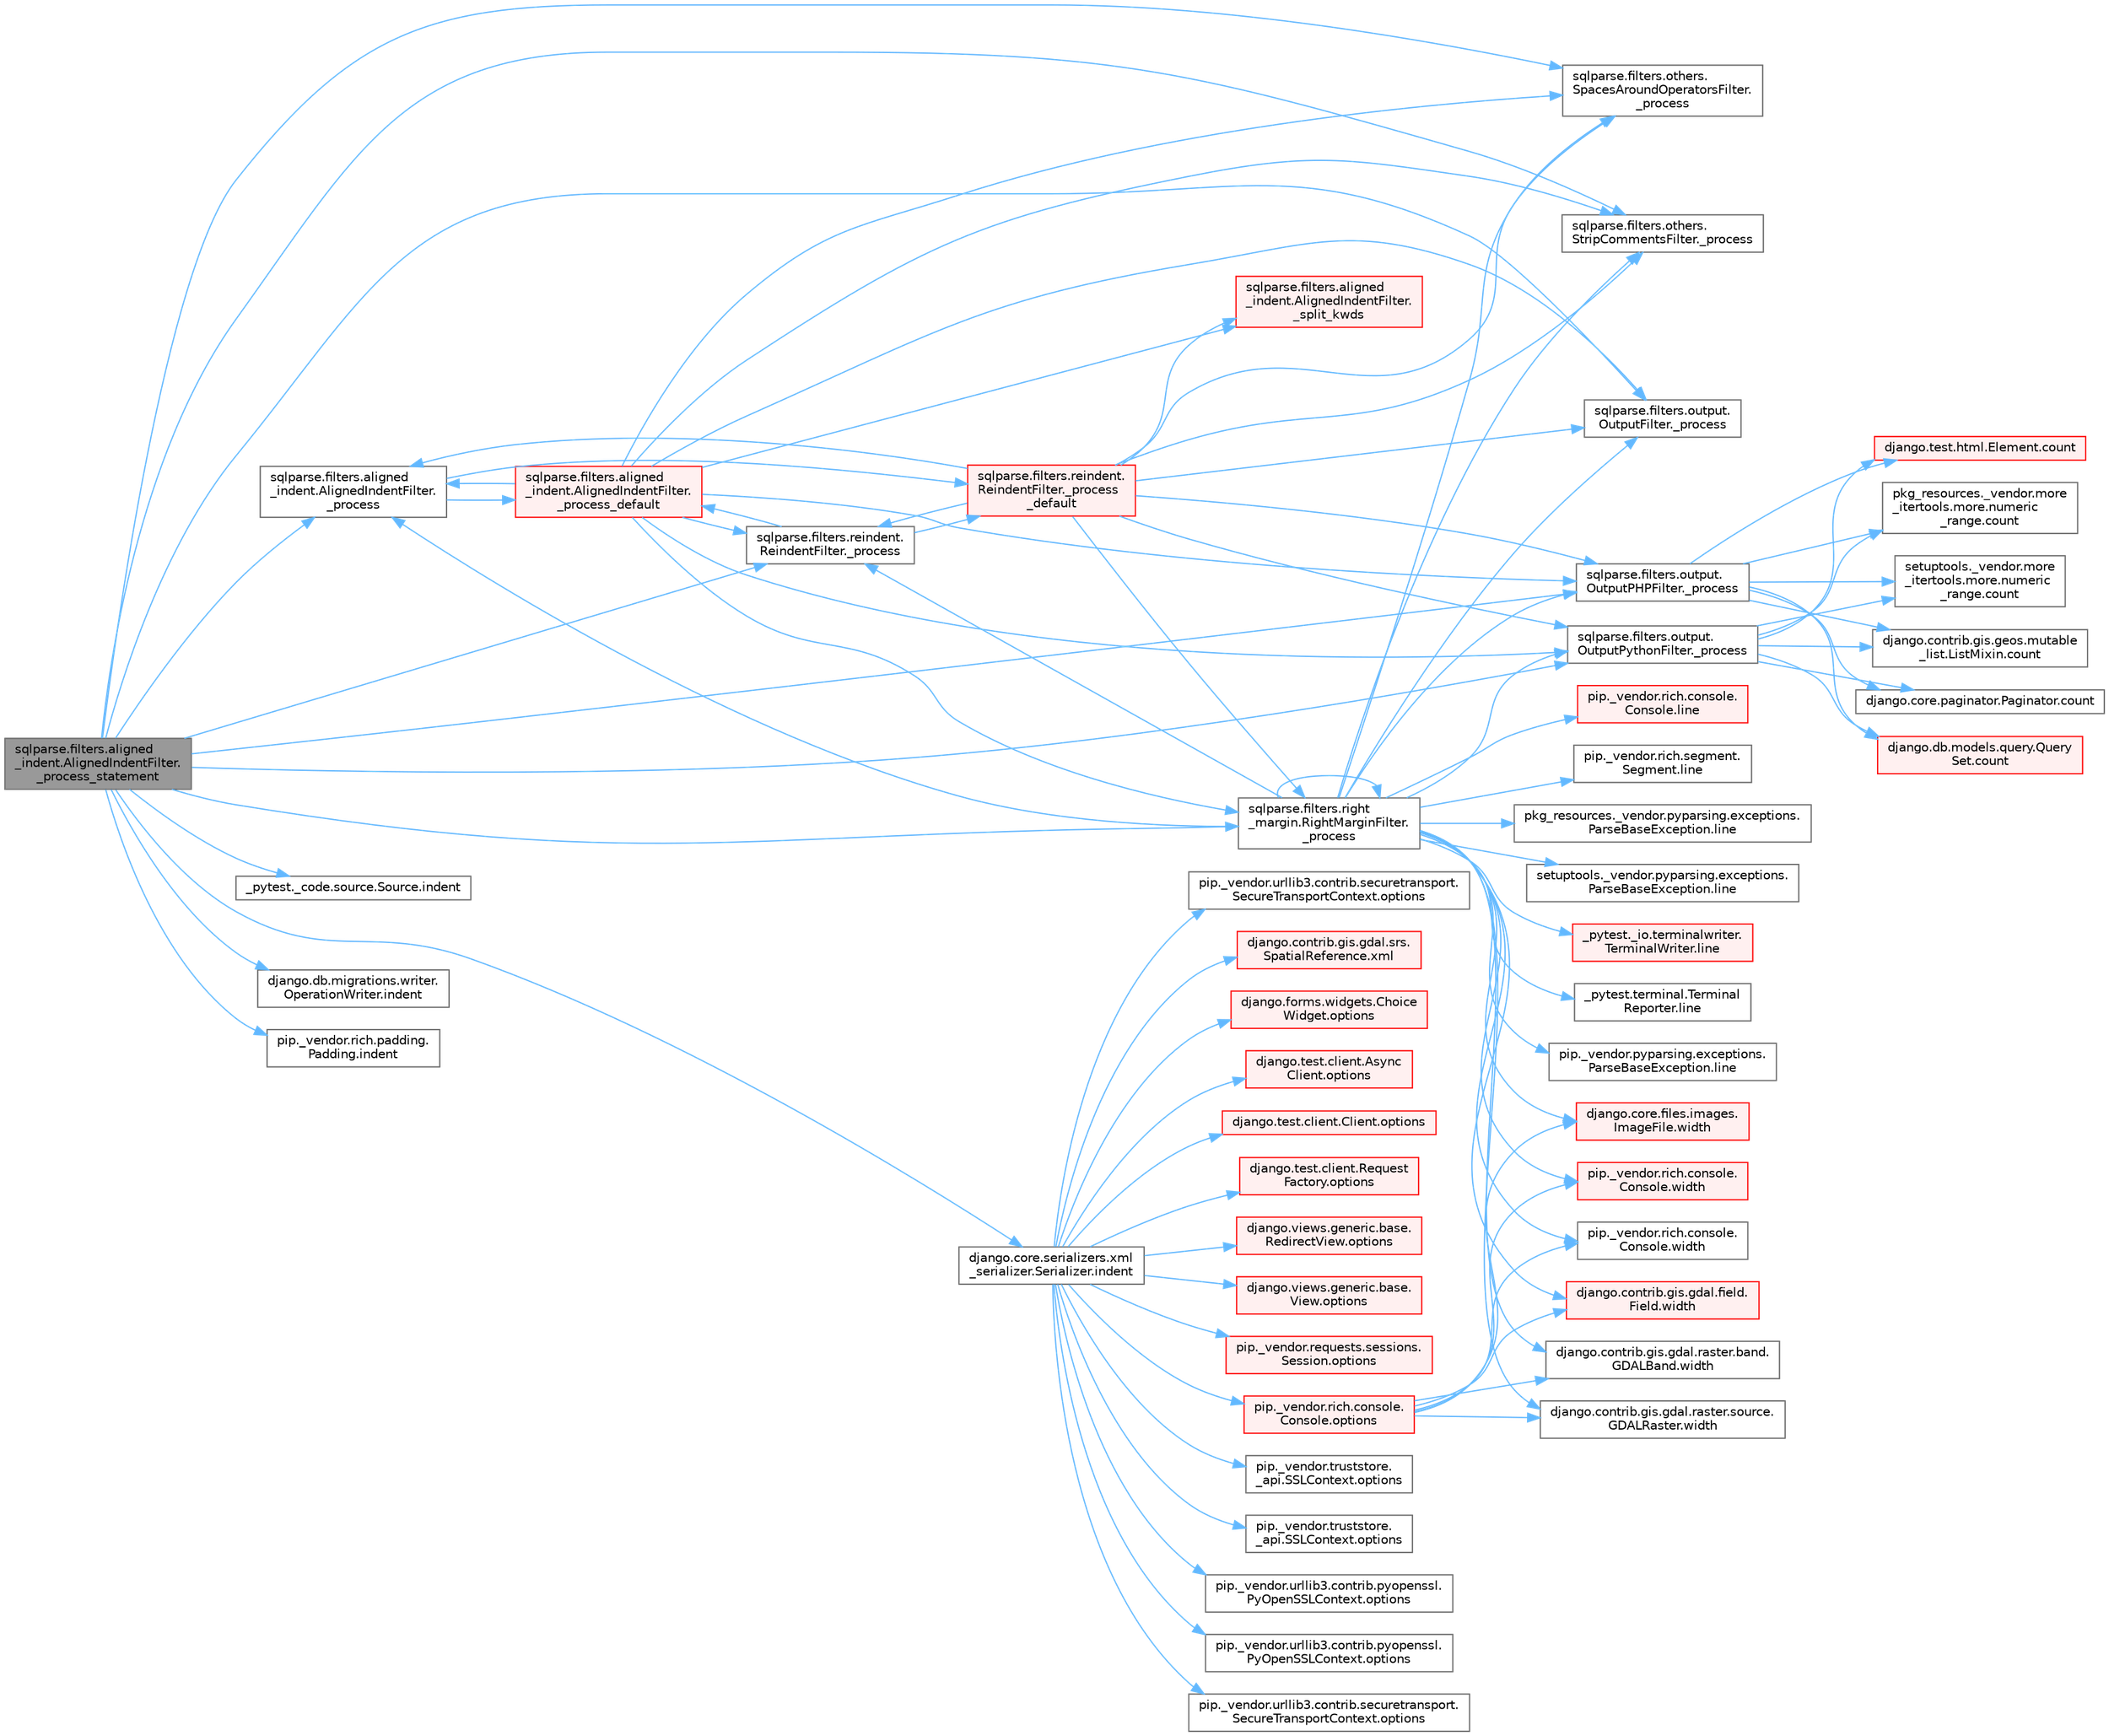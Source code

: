 digraph "sqlparse.filters.aligned_indent.AlignedIndentFilter._process_statement"
{
 // LATEX_PDF_SIZE
  bgcolor="transparent";
  edge [fontname=Helvetica,fontsize=10,labelfontname=Helvetica,labelfontsize=10];
  node [fontname=Helvetica,fontsize=10,shape=box,height=0.2,width=0.4];
  rankdir="LR";
  Node1 [id="Node000001",label="sqlparse.filters.aligned\l_indent.AlignedIndentFilter.\l_process_statement",height=0.2,width=0.4,color="gray40", fillcolor="grey60", style="filled", fontcolor="black",tooltip=" "];
  Node1 -> Node2 [id="edge1_Node000001_Node000002",color="steelblue1",style="solid",tooltip=" "];
  Node2 [id="Node000002",label="sqlparse.filters.aligned\l_indent.AlignedIndentFilter.\l_process",height=0.2,width=0.4,color="grey40", fillcolor="white", style="filled",URL="$classsqlparse_1_1filters_1_1aligned__indent_1_1_aligned_indent_filter.html#ad998883fe7e7b68c6f4a789c37311b87",tooltip=" "];
  Node2 -> Node3 [id="edge2_Node000002_Node000003",color="steelblue1",style="solid",tooltip=" "];
  Node3 [id="Node000003",label="sqlparse.filters.aligned\l_indent.AlignedIndentFilter.\l_process_default",height=0.2,width=0.4,color="red", fillcolor="#FFF0F0", style="filled",URL="$classsqlparse_1_1filters_1_1aligned__indent_1_1_aligned_indent_filter.html#a3ea4e4dfdbefcbe959c08542b0d53201",tooltip=" "];
  Node3 -> Node2 [id="edge3_Node000003_Node000002",color="steelblue1",style="solid",tooltip=" "];
  Node3 -> Node4 [id="edge4_Node000003_Node000004",color="steelblue1",style="solid",tooltip=" "];
  Node4 [id="Node000004",label="sqlparse.filters.others.\lSpacesAroundOperatorsFilter.\l_process",height=0.2,width=0.4,color="grey40", fillcolor="white", style="filled",URL="$classsqlparse_1_1filters_1_1others_1_1_spaces_around_operators_filter.html#a20b255fae878be2cccea5a47abd763eb",tooltip=" "];
  Node3 -> Node5 [id="edge5_Node000003_Node000005",color="steelblue1",style="solid",tooltip=" "];
  Node5 [id="Node000005",label="sqlparse.filters.others.\lStripCommentsFilter._process",height=0.2,width=0.4,color="grey40", fillcolor="white", style="filled",URL="$classsqlparse_1_1filters_1_1others_1_1_strip_comments_filter.html#a75ad49ebb49afa20e94ce6d5bdfb733e",tooltip=" "];
  Node3 -> Node6 [id="edge6_Node000003_Node000006",color="steelblue1",style="solid",tooltip=" "];
  Node6 [id="Node000006",label="sqlparse.filters.output.\lOutputFilter._process",height=0.2,width=0.4,color="grey40", fillcolor="white", style="filled",URL="$classsqlparse_1_1filters_1_1output_1_1_output_filter.html#a6af9592b6be9158cebfe22c2c6929192",tooltip=" "];
  Node3 -> Node7 [id="edge7_Node000003_Node000007",color="steelblue1",style="solid",tooltip=" "];
  Node7 [id="Node000007",label="sqlparse.filters.output.\lOutputPHPFilter._process",height=0.2,width=0.4,color="grey40", fillcolor="white", style="filled",URL="$classsqlparse_1_1filters_1_1output_1_1_output_p_h_p_filter.html#a04e946235754e1e1a0717a17a2ab7980",tooltip=" "];
  Node7 -> Node8 [id="edge8_Node000007_Node000008",color="steelblue1",style="solid",tooltip=" "];
  Node8 [id="Node000008",label="django.contrib.gis.geos.mutable\l_list.ListMixin.count",height=0.2,width=0.4,color="grey40", fillcolor="white", style="filled",URL="$classdjango_1_1contrib_1_1gis_1_1geos_1_1mutable__list_1_1_list_mixin.html#a52a5d6a5f27045cb138ba9a57df5e921",tooltip=" "];
  Node7 -> Node9 [id="edge9_Node000007_Node000009",color="steelblue1",style="solid",tooltip=" "];
  Node9 [id="Node000009",label="django.core.paginator.Paginator.count",height=0.2,width=0.4,color="grey40", fillcolor="white", style="filled",URL="$classdjango_1_1core_1_1paginator_1_1_paginator.html#ac2c18c5d294f3d2c27754dfc6309dbec",tooltip=" "];
  Node7 -> Node10 [id="edge10_Node000007_Node000010",color="steelblue1",style="solid",tooltip=" "];
  Node10 [id="Node000010",label="django.db.models.query.Query\lSet.count",height=0.2,width=0.4,color="red", fillcolor="#FFF0F0", style="filled",URL="$classdjango_1_1db_1_1models_1_1query_1_1_query_set.html#a50571215acaaa76c6f87732de6bde934",tooltip=" "];
  Node7 -> Node24 [id="edge11_Node000007_Node000024",color="steelblue1",style="solid",tooltip=" "];
  Node24 [id="Node000024",label="django.test.html.Element.count",height=0.2,width=0.4,color="red", fillcolor="#FFF0F0", style="filled",URL="$classdjango_1_1test_1_1html_1_1_element.html#a4ec3c5c3429fb44a2715de6f0fab7864",tooltip=" "];
  Node7 -> Node3411 [id="edge12_Node000007_Node003411",color="steelblue1",style="solid",tooltip=" "];
  Node3411 [id="Node003411",label="pkg_resources._vendor.more\l_itertools.more.numeric\l_range.count",height=0.2,width=0.4,color="grey40", fillcolor="white", style="filled",URL="$classpkg__resources_1_1__vendor_1_1more__itertools_1_1more_1_1numeric__range.html#a9e81a46e7ea3f796d17035c9100ff1e7",tooltip=" "];
  Node7 -> Node3412 [id="edge13_Node000007_Node003412",color="steelblue1",style="solid",tooltip=" "];
  Node3412 [id="Node003412",label="setuptools._vendor.more\l_itertools.more.numeric\l_range.count",height=0.2,width=0.4,color="grey40", fillcolor="white", style="filled",URL="$classsetuptools_1_1__vendor_1_1more__itertools_1_1more_1_1numeric__range.html#a906f0c4877f63fc1f2551daef75ae91f",tooltip=" "];
  Node3 -> Node4532 [id="edge14_Node000003_Node004532",color="steelblue1",style="solid",tooltip=" "];
  Node4532 [id="Node004532",label="sqlparse.filters.output.\lOutputPythonFilter._process",height=0.2,width=0.4,color="grey40", fillcolor="white", style="filled",URL="$classsqlparse_1_1filters_1_1output_1_1_output_python_filter.html#a7c6321a8ac3f268ad06caf05f26a42f8",tooltip=" "];
  Node4532 -> Node8 [id="edge15_Node004532_Node000008",color="steelblue1",style="solid",tooltip=" "];
  Node4532 -> Node9 [id="edge16_Node004532_Node000009",color="steelblue1",style="solid",tooltip=" "];
  Node4532 -> Node10 [id="edge17_Node004532_Node000010",color="steelblue1",style="solid",tooltip=" "];
  Node4532 -> Node24 [id="edge18_Node004532_Node000024",color="steelblue1",style="solid",tooltip=" "];
  Node4532 -> Node3411 [id="edge19_Node004532_Node003411",color="steelblue1",style="solid",tooltip=" "];
  Node4532 -> Node3412 [id="edge20_Node004532_Node003412",color="steelblue1",style="solid",tooltip=" "];
  Node3 -> Node4533 [id="edge21_Node000003_Node004533",color="steelblue1",style="solid",tooltip=" "];
  Node4533 [id="Node004533",label="sqlparse.filters.reindent.\lReindentFilter._process",height=0.2,width=0.4,color="grey40", fillcolor="white", style="filled",URL="$classsqlparse_1_1filters_1_1reindent_1_1_reindent_filter.html#aa8d7cd3a887a74b15b60245754c2f0ad",tooltip=" "];
  Node4533 -> Node3 [id="edge22_Node004533_Node000003",color="steelblue1",style="solid",tooltip=" "];
  Node4533 -> Node4534 [id="edge23_Node004533_Node004534",color="steelblue1",style="solid",tooltip=" "];
  Node4534 [id="Node004534",label="sqlparse.filters.reindent.\lReindentFilter._process\l_default",height=0.2,width=0.4,color="red", fillcolor="#FFF0F0", style="filled",URL="$classsqlparse_1_1filters_1_1reindent_1_1_reindent_filter.html#a1c1a3a8db38895a336e3e44c9ce4dc14",tooltip=" "];
  Node4534 -> Node2 [id="edge24_Node004534_Node000002",color="steelblue1",style="solid",tooltip=" "];
  Node4534 -> Node4 [id="edge25_Node004534_Node000004",color="steelblue1",style="solid",tooltip=" "];
  Node4534 -> Node5 [id="edge26_Node004534_Node000005",color="steelblue1",style="solid",tooltip=" "];
  Node4534 -> Node6 [id="edge27_Node004534_Node000006",color="steelblue1",style="solid",tooltip=" "];
  Node4534 -> Node7 [id="edge28_Node004534_Node000007",color="steelblue1",style="solid",tooltip=" "];
  Node4534 -> Node4532 [id="edge29_Node004534_Node004532",color="steelblue1",style="solid",tooltip=" "];
  Node4534 -> Node4533 [id="edge30_Node004534_Node004533",color="steelblue1",style="solid",tooltip=" "];
  Node4534 -> Node4535 [id="edge31_Node004534_Node004535",color="steelblue1",style="solid",tooltip=" "];
  Node4535 [id="Node004535",label="sqlparse.filters.right\l_margin.RightMarginFilter.\l_process",height=0.2,width=0.4,color="grey40", fillcolor="white", style="filled",URL="$classsqlparse_1_1filters_1_1right__margin_1_1_right_margin_filter.html#a62b0707d94aff59b0fc1428eca96f6a9",tooltip=" "];
  Node4535 -> Node2 [id="edge32_Node004535_Node000002",color="steelblue1",style="solid",tooltip=" "];
  Node4535 -> Node4 [id="edge33_Node004535_Node000004",color="steelblue1",style="solid",tooltip=" "];
  Node4535 -> Node5 [id="edge34_Node004535_Node000005",color="steelblue1",style="solid",tooltip=" "];
  Node4535 -> Node6 [id="edge35_Node004535_Node000006",color="steelblue1",style="solid",tooltip=" "];
  Node4535 -> Node7 [id="edge36_Node004535_Node000007",color="steelblue1",style="solid",tooltip=" "];
  Node4535 -> Node4532 [id="edge37_Node004535_Node004532",color="steelblue1",style="solid",tooltip=" "];
  Node4535 -> Node4533 [id="edge38_Node004535_Node004533",color="steelblue1",style="solid",tooltip=" "];
  Node4535 -> Node4535 [id="edge39_Node004535_Node004535",color="steelblue1",style="solid",tooltip=" "];
  Node4535 -> Node242 [id="edge40_Node004535_Node000242",color="steelblue1",style="solid",tooltip=" "];
  Node242 [id="Node000242",label="_pytest._io.terminalwriter.\lTerminalWriter.line",height=0.2,width=0.4,color="red", fillcolor="#FFF0F0", style="filled",URL="$class__pytest_1_1__io_1_1terminalwriter_1_1_terminal_writer.html#a70c206b6c71b946771673c95d93d5d5a",tooltip=" "];
  Node4535 -> Node295 [id="edge41_Node004535_Node000295",color="steelblue1",style="solid",tooltip=" "];
  Node295 [id="Node000295",label="_pytest.terminal.Terminal\lReporter.line",height=0.2,width=0.4,color="grey40", fillcolor="white", style="filled",URL="$class__pytest_1_1terminal_1_1_terminal_reporter.html#a93c0c8ead6fc609ded513a82b16b30d6",tooltip=" "];
  Node4535 -> Node296 [id="edge42_Node004535_Node000296",color="steelblue1",style="solid",tooltip=" "];
  Node296 [id="Node000296",label="pip._vendor.pyparsing.exceptions.\lParseBaseException.line",height=0.2,width=0.4,color="grey40", fillcolor="white", style="filled",URL="$classpip_1_1__vendor_1_1pyparsing_1_1exceptions_1_1_parse_base_exception.html#aa2329017443b8e4ac6f0415a61e18938",tooltip=" "];
  Node4535 -> Node297 [id="edge43_Node004535_Node000297",color="steelblue1",style="solid",tooltip=" "];
  Node297 [id="Node000297",label="pip._vendor.rich.console.\lConsole.line",height=0.2,width=0.4,color="red", fillcolor="#FFF0F0", style="filled",URL="$classpip_1_1__vendor_1_1rich_1_1console_1_1_console.html#a41d951735692dcacd03f429df410629c",tooltip=" "];
  Node4535 -> Node4465 [id="edge44_Node004535_Node004465",color="steelblue1",style="solid",tooltip=" "];
  Node4465 [id="Node004465",label="pip._vendor.rich.segment.\lSegment.line",height=0.2,width=0.4,color="grey40", fillcolor="white", style="filled",URL="$classpip_1_1__vendor_1_1rich_1_1segment_1_1_segment.html#a1d04079b7b56d7149c9f695a7005053c",tooltip=" "];
  Node4535 -> Node4466 [id="edge45_Node004535_Node004466",color="steelblue1",style="solid",tooltip=" "];
  Node4466 [id="Node004466",label="pkg_resources._vendor.pyparsing.exceptions.\lParseBaseException.line",height=0.2,width=0.4,color="grey40", fillcolor="white", style="filled",URL="$classpkg__resources_1_1__vendor_1_1pyparsing_1_1exceptions_1_1_parse_base_exception.html#a0008de93649d601aee59f9355b7db231",tooltip=" "];
  Node4535 -> Node4467 [id="edge46_Node004535_Node004467",color="steelblue1",style="solid",tooltip=" "];
  Node4467 [id="Node004467",label="setuptools._vendor.pyparsing.exceptions.\lParseBaseException.line",height=0.2,width=0.4,color="grey40", fillcolor="white", style="filled",URL="$classsetuptools_1_1__vendor_1_1pyparsing_1_1exceptions_1_1_parse_base_exception.html#ac4e957463d1b83df668df7d619160a90",tooltip=" "];
  Node4535 -> Node1854 [id="edge47_Node004535_Node001854",color="steelblue1",style="solid",tooltip=" "];
  Node1854 [id="Node001854",label="django.contrib.gis.gdal.field.\lField.width",height=0.2,width=0.4,color="red", fillcolor="#FFF0F0", style="filled",URL="$classdjango_1_1contrib_1_1gis_1_1gdal_1_1field_1_1_field.html#a9d43a623b937f633a9e6dca9323f5fa7",tooltip=" "];
  Node4535 -> Node1855 [id="edge48_Node004535_Node001855",color="steelblue1",style="solid",tooltip=" "];
  Node1855 [id="Node001855",label="django.contrib.gis.gdal.raster.band.\lGDALBand.width",height=0.2,width=0.4,color="grey40", fillcolor="white", style="filled",URL="$classdjango_1_1contrib_1_1gis_1_1gdal_1_1raster_1_1band_1_1_g_d_a_l_band.html#a407780888708f2bb99b4d298eb6d8062",tooltip=" "];
  Node4535 -> Node1856 [id="edge49_Node004535_Node001856",color="steelblue1",style="solid",tooltip=" "];
  Node1856 [id="Node001856",label="django.contrib.gis.gdal.raster.source.\lGDALRaster.width",height=0.2,width=0.4,color="grey40", fillcolor="white", style="filled",URL="$classdjango_1_1contrib_1_1gis_1_1gdal_1_1raster_1_1source_1_1_g_d_a_l_raster.html#a58442e42bce5bcabb54fab7a2e636bc2",tooltip=" "];
  Node4535 -> Node1857 [id="edge50_Node004535_Node001857",color="steelblue1",style="solid",tooltip=" "];
  Node1857 [id="Node001857",label="django.core.files.images.\lImageFile.width",height=0.2,width=0.4,color="red", fillcolor="#FFF0F0", style="filled",URL="$classdjango_1_1core_1_1files_1_1images_1_1_image_file.html#a3a50a37ab3f2d7395c892a262ecb49bc",tooltip=" "];
  Node4535 -> Node1858 [id="edge51_Node004535_Node001858",color="steelblue1",style="solid",tooltip=" "];
  Node1858 [id="Node001858",label="pip._vendor.rich.console.\lConsole.width",height=0.2,width=0.4,color="red", fillcolor="#FFF0F0", style="filled",URL="$classpip_1_1__vendor_1_1rich_1_1console_1_1_console.html#a3163e1b4e2842bc355d0f5c3100ecc08",tooltip=" "];
  Node4535 -> Node1859 [id="edge52_Node004535_Node001859",color="steelblue1",style="solid",tooltip=" "];
  Node1859 [id="Node001859",label="pip._vendor.rich.console.\lConsole.width",height=0.2,width=0.4,color="grey40", fillcolor="white", style="filled",URL="$classpip_1_1__vendor_1_1rich_1_1console_1_1_console.html#aa2ba8c5fa1dd224794b0ac2acd384863",tooltip=" "];
  Node4534 -> Node4536 [id="edge53_Node004534_Node004536",color="steelblue1",style="solid",tooltip=" "];
  Node4536 [id="Node004536",label="sqlparse.filters.aligned\l_indent.AlignedIndentFilter.\l_split_kwds",height=0.2,width=0.4,color="red", fillcolor="#FFF0F0", style="filled",URL="$classsqlparse_1_1filters_1_1aligned__indent_1_1_aligned_indent_filter.html#ae80ac955678a16b823a6ca41b154bb36",tooltip=" "];
  Node3 -> Node4535 [id="edge54_Node000003_Node004535",color="steelblue1",style="solid",tooltip=" "];
  Node3 -> Node4536 [id="edge55_Node000003_Node004536",color="steelblue1",style="solid",tooltip=" "];
  Node2 -> Node4534 [id="edge56_Node000002_Node004534",color="steelblue1",style="solid",tooltip=" "];
  Node1 -> Node4 [id="edge57_Node000001_Node000004",color="steelblue1",style="solid",tooltip=" "];
  Node1 -> Node5 [id="edge58_Node000001_Node000005",color="steelblue1",style="solid",tooltip=" "];
  Node1 -> Node6 [id="edge59_Node000001_Node000006",color="steelblue1",style="solid",tooltip=" "];
  Node1 -> Node7 [id="edge60_Node000001_Node000007",color="steelblue1",style="solid",tooltip=" "];
  Node1 -> Node4532 [id="edge61_Node000001_Node004532",color="steelblue1",style="solid",tooltip=" "];
  Node1 -> Node4533 [id="edge62_Node000001_Node004533",color="steelblue1",style="solid",tooltip=" "];
  Node1 -> Node4535 [id="edge63_Node000001_Node004535",color="steelblue1",style="solid",tooltip=" "];
  Node1 -> Node4433 [id="edge64_Node000001_Node004433",color="steelblue1",style="solid",tooltip=" "];
  Node4433 [id="Node004433",label="_pytest._code.source.Source.indent",height=0.2,width=0.4,color="grey40", fillcolor="white", style="filled",URL="$class__pytest_1_1__code_1_1source_1_1_source.html#abc99a323638809562ba4dbf97cab6bd1",tooltip=" "];
  Node1 -> Node4434 [id="edge65_Node000001_Node004434",color="steelblue1",style="solid",tooltip=" "];
  Node4434 [id="Node004434",label="django.core.serializers.xml\l_serializer.Serializer.indent",height=0.2,width=0.4,color="grey40", fillcolor="white", style="filled",URL="$classdjango_1_1core_1_1serializers_1_1xml__serializer_1_1_serializer.html#a5b3d624ac0ab14cb4194faca7877101a",tooltip=" "];
  Node4434 -> Node310 [id="edge66_Node004434_Node000310",color="steelblue1",style="solid",tooltip=" "];
  Node310 [id="Node000310",label="django.forms.widgets.Choice\lWidget.options",height=0.2,width=0.4,color="red", fillcolor="#FFF0F0", style="filled",URL="$classdjango_1_1forms_1_1widgets_1_1_choice_widget.html#a8575b90386fc2027f38ea00133cef250",tooltip=" "];
  Node4434 -> Node1464 [id="edge67_Node004434_Node001464",color="steelblue1",style="solid",tooltip=" "];
  Node1464 [id="Node001464",label="django.test.client.Async\lClient.options",height=0.2,width=0.4,color="red", fillcolor="#FFF0F0", style="filled",URL="$classdjango_1_1test_1_1client_1_1_async_client.html#a84509c6347cbc018e6335b924ec841a2",tooltip=" "];
  Node4434 -> Node1665 [id="edge68_Node004434_Node001665",color="steelblue1",style="solid",tooltip=" "];
  Node1665 [id="Node001665",label="django.test.client.Client.options",height=0.2,width=0.4,color="red", fillcolor="#FFF0F0", style="filled",URL="$classdjango_1_1test_1_1client_1_1_client.html#a839ea6375ca2184b3b60550938b6824c",tooltip=" "];
  Node4434 -> Node1667 [id="edge69_Node004434_Node001667",color="steelblue1",style="solid",tooltip=" "];
  Node1667 [id="Node001667",label="django.test.client.Request\lFactory.options",height=0.2,width=0.4,color="red", fillcolor="#FFF0F0", style="filled",URL="$classdjango_1_1test_1_1client_1_1_request_factory.html#a438a7e1be2437d680cd78d11dee77c54",tooltip=" "];
  Node4434 -> Node1671 [id="edge70_Node004434_Node001671",color="steelblue1",style="solid",tooltip=" "];
  Node1671 [id="Node001671",label="django.views.generic.base.\lRedirectView.options",height=0.2,width=0.4,color="red", fillcolor="#FFF0F0", style="filled",URL="$classdjango_1_1views_1_1generic_1_1base_1_1_redirect_view.html#a444de156c79647344c987295c47a76e1",tooltip=" "];
  Node4434 -> Node1848 [id="edge71_Node004434_Node001848",color="steelblue1",style="solid",tooltip=" "];
  Node1848 [id="Node001848",label="django.views.generic.base.\lView.options",height=0.2,width=0.4,color="red", fillcolor="#FFF0F0", style="filled",URL="$classdjango_1_1views_1_1generic_1_1base_1_1_view.html#a4d1dc440a5bae11bd7859d20ca9948e1",tooltip=" "];
  Node4434 -> Node1851 [id="edge72_Node004434_Node001851",color="steelblue1",style="solid",tooltip=" "];
  Node1851 [id="Node001851",label="pip._vendor.requests.sessions.\lSession.options",height=0.2,width=0.4,color="red", fillcolor="#FFF0F0", style="filled",URL="$classpip_1_1__vendor_1_1requests_1_1sessions_1_1_session.html#a210270880f90521b3b3014748ecd87e9",tooltip=" "];
  Node4434 -> Node1852 [id="edge73_Node004434_Node001852",color="steelblue1",style="solid",tooltip=" "];
  Node1852 [id="Node001852",label="pip._vendor.rich.console.\lConsole.options",height=0.2,width=0.4,color="red", fillcolor="#FFF0F0", style="filled",URL="$classpip_1_1__vendor_1_1rich_1_1console_1_1_console.html#a41c8efe30ea45a9a4a3f8c34c688fe00",tooltip=" "];
  Node1852 -> Node1854 [id="edge74_Node001852_Node001854",color="steelblue1",style="solid",tooltip=" "];
  Node1852 -> Node1855 [id="edge75_Node001852_Node001855",color="steelblue1",style="solid",tooltip=" "];
  Node1852 -> Node1856 [id="edge76_Node001852_Node001856",color="steelblue1",style="solid",tooltip=" "];
  Node1852 -> Node1857 [id="edge77_Node001852_Node001857",color="steelblue1",style="solid",tooltip=" "];
  Node1852 -> Node1858 [id="edge78_Node001852_Node001858",color="steelblue1",style="solid",tooltip=" "];
  Node1852 -> Node1859 [id="edge79_Node001852_Node001859",color="steelblue1",style="solid",tooltip=" "];
  Node4434 -> Node1860 [id="edge80_Node004434_Node001860",color="steelblue1",style="solid",tooltip=" "];
  Node1860 [id="Node001860",label="pip._vendor.truststore.\l_api.SSLContext.options",height=0.2,width=0.4,color="grey40", fillcolor="white", style="filled",URL="$classpip_1_1__vendor_1_1truststore_1_1__api_1_1_s_s_l_context.html#a6755b8a82c0de77273744b73a826678d",tooltip=" "];
  Node4434 -> Node1861 [id="edge81_Node004434_Node001861",color="steelblue1",style="solid",tooltip=" "];
  Node1861 [id="Node001861",label="pip._vendor.truststore.\l_api.SSLContext.options",height=0.2,width=0.4,color="grey40", fillcolor="white", style="filled",URL="$classpip_1_1__vendor_1_1truststore_1_1__api_1_1_s_s_l_context.html#a90bd5b81f087b6628b2f681ce6cffcd6",tooltip=" "];
  Node4434 -> Node1862 [id="edge82_Node004434_Node001862",color="steelblue1",style="solid",tooltip=" "];
  Node1862 [id="Node001862",label="pip._vendor.urllib3.contrib.pyopenssl.\lPyOpenSSLContext.options",height=0.2,width=0.4,color="grey40", fillcolor="white", style="filled",URL="$classpip_1_1__vendor_1_1urllib3_1_1contrib_1_1pyopenssl_1_1_py_open_s_s_l_context.html#a3f539cc9d4b91d2fb90d7f8aef3810c1",tooltip=" "];
  Node4434 -> Node1863 [id="edge83_Node004434_Node001863",color="steelblue1",style="solid",tooltip=" "];
  Node1863 [id="Node001863",label="pip._vendor.urllib3.contrib.pyopenssl.\lPyOpenSSLContext.options",height=0.2,width=0.4,color="grey40", fillcolor="white", style="filled",URL="$classpip_1_1__vendor_1_1urllib3_1_1contrib_1_1pyopenssl_1_1_py_open_s_s_l_context.html#a8475fc4f3e83d92654b066a9422908dc",tooltip=" "];
  Node4434 -> Node1864 [id="edge84_Node004434_Node001864",color="steelblue1",style="solid",tooltip=" "];
  Node1864 [id="Node001864",label="pip._vendor.urllib3.contrib.securetransport.\lSecureTransportContext.options",height=0.2,width=0.4,color="grey40", fillcolor="white", style="filled",URL="$classpip_1_1__vendor_1_1urllib3_1_1contrib_1_1securetransport_1_1_secure_transport_context.html#ae19920941647ed0b43e0ed7d96e12457",tooltip=" "];
  Node4434 -> Node1865 [id="edge85_Node004434_Node001865",color="steelblue1",style="solid",tooltip=" "];
  Node1865 [id="Node001865",label="pip._vendor.urllib3.contrib.securetransport.\lSecureTransportContext.options",height=0.2,width=0.4,color="grey40", fillcolor="white", style="filled",URL="$classpip_1_1__vendor_1_1urllib3_1_1contrib_1_1securetransport_1_1_secure_transport_context.html#acf6c1ec11ca09e30c9c70d7dc26afacd",tooltip=" "];
  Node4434 -> Node2471 [id="edge86_Node004434_Node002471",color="steelblue1",style="solid",tooltip=" "];
  Node2471 [id="Node002471",label="django.contrib.gis.gdal.srs.\lSpatialReference.xml",height=0.2,width=0.4,color="red", fillcolor="#FFF0F0", style="filled",URL="$classdjango_1_1contrib_1_1gis_1_1gdal_1_1srs_1_1_spatial_reference.html#a909d3c8bdf1de4ad7b231b87bb4dd664",tooltip=" "];
  Node1 -> Node4435 [id="edge87_Node000001_Node004435",color="steelblue1",style="solid",tooltip=" "];
  Node4435 [id="Node004435",label="django.db.migrations.writer.\lOperationWriter.indent",height=0.2,width=0.4,color="grey40", fillcolor="white", style="filled",URL="$classdjango_1_1db_1_1migrations_1_1writer_1_1_operation_writer.html#a4ad86f394c5999071c96ad30cf54055a",tooltip=" "];
  Node1 -> Node4436 [id="edge88_Node000001_Node004436",color="steelblue1",style="solid",tooltip=" "];
  Node4436 [id="Node004436",label="pip._vendor.rich.padding.\lPadding.indent",height=0.2,width=0.4,color="grey40", fillcolor="white", style="filled",URL="$classpip_1_1__vendor_1_1rich_1_1padding_1_1_padding.html#abb6784da1907e3486c3a9ea715a04ed2",tooltip=" "];
}
